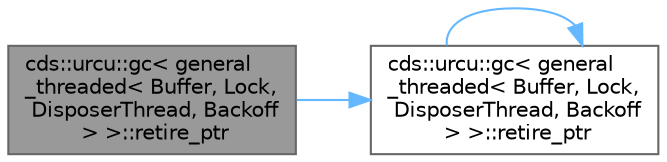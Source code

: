 digraph "cds::urcu::gc&lt; general_threaded&lt; Buffer, Lock, DisposerThread, Backoff &gt; &gt;::retire_ptr"
{
 // LATEX_PDF_SIZE
  bgcolor="transparent";
  edge [fontname=Helvetica,fontsize=10,labelfontname=Helvetica,labelfontsize=10];
  node [fontname=Helvetica,fontsize=10,shape=box,height=0.2,width=0.4];
  rankdir="LR";
  Node1 [id="Node000001",label="cds::urcu::gc\< general\l_threaded\< Buffer, Lock,\l DisposerThread, Backoff\l \> \>::retire_ptr",height=0.2,width=0.4,color="gray40", fillcolor="grey60", style="filled", fontcolor="black",tooltip="Retires pointer p using Disposer"];
  Node1 -> Node2 [id="edge1_Node000001_Node000002",color="steelblue1",style="solid",tooltip=" "];
  Node2 [id="Node000002",label="cds::urcu::gc\< general\l_threaded\< Buffer, Lock,\l DisposerThread, Backoff\l \> \>::retire_ptr",height=0.2,width=0.4,color="grey40", fillcolor="white", style="filled",URL="$classcds_1_1urcu_1_1gc_3_01general__threaded_3_01_buffer_00_01_lock_00_01_disposer_thread_00_01_backoff_01_4_01_4.html#a766cc0bc87db3793fc61ff33fe2af28a",tooltip="Retires pointer p by the disposer pFunc"];
  Node2 -> Node2 [id="edge2_Node000002_Node000002",color="steelblue1",style="solid",tooltip=" "];
}

